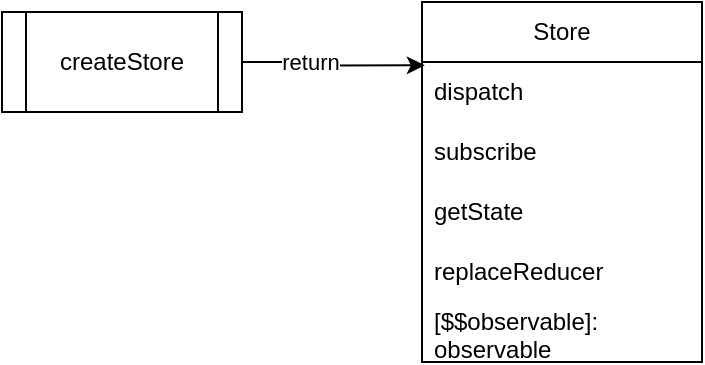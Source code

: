 <mxfile version="20.8.13" type="github">
  <diagram name="第 1 页" id="PB0HMO7qTsXfRS3Tt1VE">
    <mxGraphModel dx="792" dy="1154" grid="1" gridSize="10" guides="1" tooltips="1" connect="1" arrows="1" fold="1" page="1" pageScale="1" pageWidth="827" pageHeight="1169" math="0" shadow="0">
      <root>
        <mxCell id="0" />
        <mxCell id="1" parent="0" />
        <mxCell id="atRBTWwNDYXVHSfVTS02-3" value="" style="edgeStyle=orthogonalEdgeStyle;rounded=0;orthogonalLoop=1;jettySize=auto;html=1;entryX=0.01;entryY=0.056;entryDx=0;entryDy=0;entryPerimeter=0;exitX=1;exitY=0.5;exitDx=0;exitDy=0;" edge="1" parent="1" source="atRBTWwNDYXVHSfVTS02-27" target="atRBTWwNDYXVHSfVTS02-9">
          <mxGeometry relative="1" as="geometry">
            <mxPoint x="340" y="420" as="sourcePoint" />
            <mxPoint x="480" y="390" as="targetPoint" />
          </mxGeometry>
        </mxCell>
        <mxCell id="atRBTWwNDYXVHSfVTS02-4" value="return" style="edgeLabel;html=1;align=center;verticalAlign=middle;resizable=0;points=[];" vertex="1" connectable="0" parent="atRBTWwNDYXVHSfVTS02-3">
          <mxGeometry x="-0.283" relative="1" as="geometry">
            <mxPoint as="offset" />
          </mxGeometry>
        </mxCell>
        <mxCell id="atRBTWwNDYXVHSfVTS02-8" value="Store" style="swimlane;fontStyle=0;childLayout=stackLayout;horizontal=1;startSize=30;horizontalStack=0;resizeParent=1;resizeParentMax=0;resizeLast=0;collapsible=1;marginBottom=0;whiteSpace=wrap;html=1;" vertex="1" parent="1">
          <mxGeometry x="420" y="405" width="140" height="180" as="geometry">
            <mxRectangle x="420" y="400" width="60" height="30" as="alternateBounds" />
          </mxGeometry>
        </mxCell>
        <mxCell id="atRBTWwNDYXVHSfVTS02-9" value="dispatch" style="text;strokeColor=none;fillColor=none;align=left;verticalAlign=middle;spacingLeft=4;spacingRight=4;overflow=hidden;points=[[0,0.5],[1,0.5]];portConstraint=eastwest;rotatable=0;whiteSpace=wrap;html=1;" vertex="1" parent="atRBTWwNDYXVHSfVTS02-8">
          <mxGeometry y="30" width="140" height="30" as="geometry" />
        </mxCell>
        <mxCell id="atRBTWwNDYXVHSfVTS02-10" value="subscribe" style="text;strokeColor=none;fillColor=none;align=left;verticalAlign=middle;spacingLeft=4;spacingRight=4;overflow=hidden;points=[[0,0.5],[1,0.5]];portConstraint=eastwest;rotatable=0;whiteSpace=wrap;html=1;" vertex="1" parent="atRBTWwNDYXVHSfVTS02-8">
          <mxGeometry y="60" width="140" height="30" as="geometry" />
        </mxCell>
        <mxCell id="atRBTWwNDYXVHSfVTS02-11" value="getState" style="text;strokeColor=none;fillColor=none;align=left;verticalAlign=middle;spacingLeft=4;spacingRight=4;overflow=hidden;points=[[0,0.5],[1,0.5]];portConstraint=eastwest;rotatable=0;whiteSpace=wrap;html=1;" vertex="1" parent="atRBTWwNDYXVHSfVTS02-8">
          <mxGeometry y="90" width="140" height="30" as="geometry" />
        </mxCell>
        <mxCell id="atRBTWwNDYXVHSfVTS02-16" value="replaceReducer" style="text;strokeColor=none;fillColor=none;align=left;verticalAlign=middle;spacingLeft=4;spacingRight=4;overflow=hidden;points=[[0,0.5],[1,0.5]];portConstraint=eastwest;rotatable=0;whiteSpace=wrap;html=1;" vertex="1" parent="atRBTWwNDYXVHSfVTS02-8">
          <mxGeometry y="120" width="140" height="30" as="geometry" />
        </mxCell>
        <mxCell id="atRBTWwNDYXVHSfVTS02-17" value="[$$observable]: observable" style="text;strokeColor=none;fillColor=none;align=left;verticalAlign=middle;spacingLeft=4;spacingRight=4;overflow=hidden;points=[[0,0.5],[1,0.5]];portConstraint=eastwest;rotatable=0;whiteSpace=wrap;html=1;" vertex="1" parent="atRBTWwNDYXVHSfVTS02-8">
          <mxGeometry y="150" width="140" height="30" as="geometry" />
        </mxCell>
        <mxCell id="atRBTWwNDYXVHSfVTS02-27" value="createStore" style="shape=process;whiteSpace=wrap;html=1;backgroundOutline=1;strokeColor=default;" vertex="1" parent="1">
          <mxGeometry x="210" y="410" width="120" height="50" as="geometry" />
        </mxCell>
      </root>
    </mxGraphModel>
  </diagram>
</mxfile>
